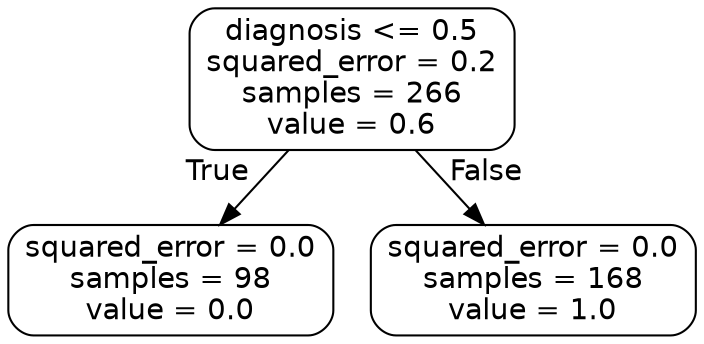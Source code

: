 digraph Tree {
node [shape=box, style="rounded", color="black", fontname="helvetica"] ;
edge [fontname="helvetica"] ;
0 [label="diagnosis <= 0.5\nsquared_error = 0.2\nsamples = 266\nvalue = 0.6"] ;
1 [label="squared_error = 0.0\nsamples = 98\nvalue = 0.0"] ;
0 -> 1 [labeldistance=2.5, labelangle=45, headlabel="True"] ;
2 [label="squared_error = 0.0\nsamples = 168\nvalue = 1.0"] ;
0 -> 2 [labeldistance=2.5, labelangle=-45, headlabel="False"] ;
}